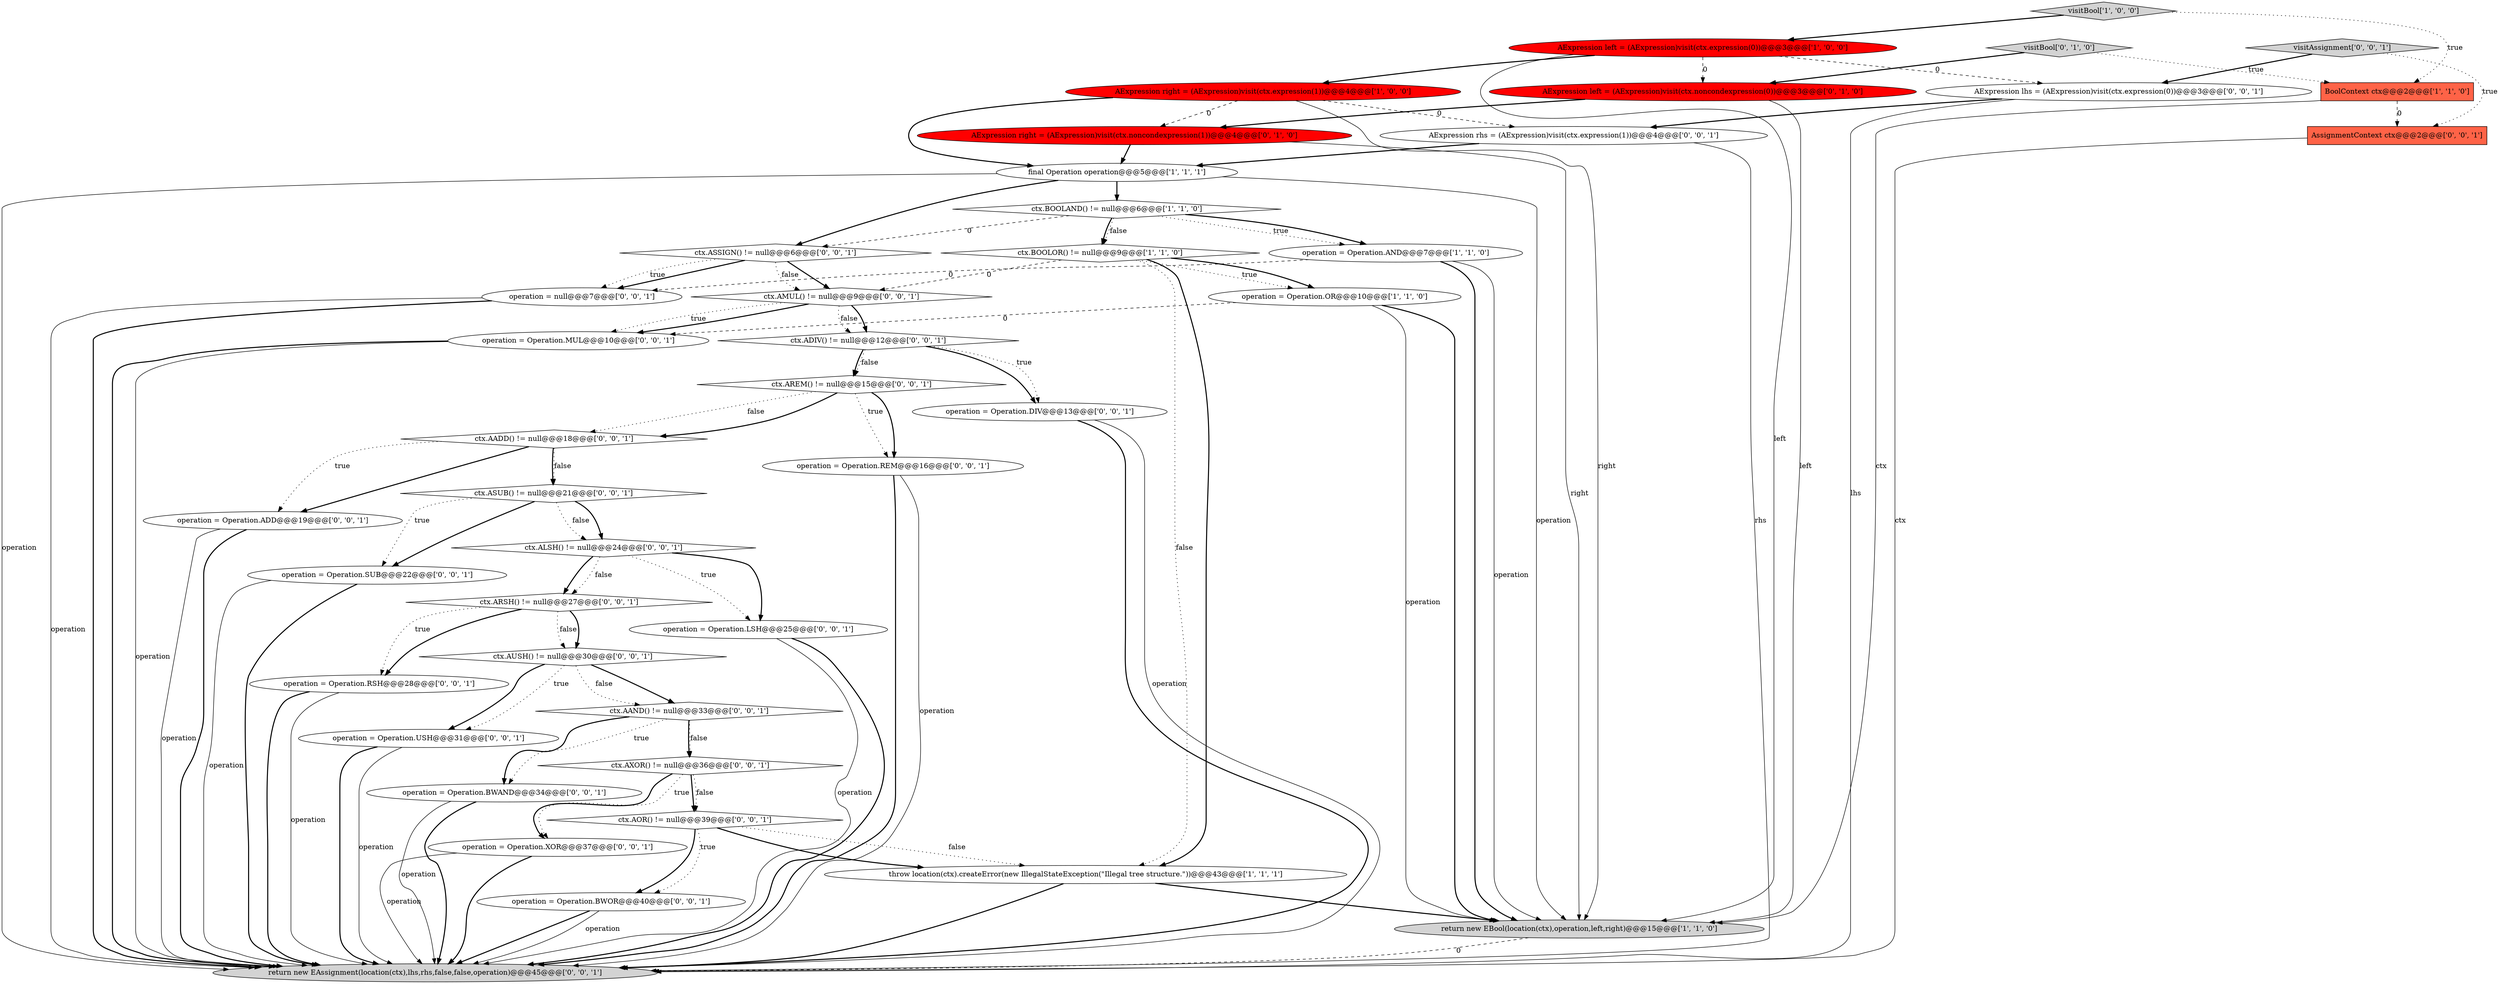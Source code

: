 digraph {
9 [style = filled, label = "operation = Operation.OR@@@10@@@['1', '1', '0']", fillcolor = white, shape = ellipse image = "AAA0AAABBB1BBB"];
36 [style = filled, label = "operation = Operation.RSH@@@28@@@['0', '0', '1']", fillcolor = white, shape = ellipse image = "AAA0AAABBB3BBB"];
3 [style = filled, label = "ctx.BOOLOR() != null@@@9@@@['1', '1', '0']", fillcolor = white, shape = diamond image = "AAA0AAABBB1BBB"];
25 [style = filled, label = "operation = Operation.USH@@@31@@@['0', '0', '1']", fillcolor = white, shape = ellipse image = "AAA0AAABBB3BBB"];
31 [style = filled, label = "operation = Operation.DIV@@@13@@@['0', '0', '1']", fillcolor = white, shape = ellipse image = "AAA0AAABBB3BBB"];
4 [style = filled, label = "return new EBool(location(ctx),operation,left,right)@@@15@@@['1', '1', '0']", fillcolor = lightgray, shape = ellipse image = "AAA0AAABBB1BBB"];
20 [style = filled, label = "operation = Operation.LSH@@@25@@@['0', '0', '1']", fillcolor = white, shape = ellipse image = "AAA0AAABBB3BBB"];
32 [style = filled, label = "AExpression rhs = (AExpression)visit(ctx.expression(1))@@@4@@@['0', '0', '1']", fillcolor = white, shape = ellipse image = "AAA0AAABBB3BBB"];
16 [style = filled, label = "visitAssignment['0', '0', '1']", fillcolor = lightgray, shape = diamond image = "AAA0AAABBB3BBB"];
19 [style = filled, label = "operation = Operation.BWOR@@@40@@@['0', '0', '1']", fillcolor = white, shape = ellipse image = "AAA0AAABBB3BBB"];
0 [style = filled, label = "BoolContext ctx@@@2@@@['1', '1', '0']", fillcolor = tomato, shape = box image = "AAA0AAABBB1BBB"];
42 [style = filled, label = "ctx.ADIV() != null@@@12@@@['0', '0', '1']", fillcolor = white, shape = diamond image = "AAA0AAABBB3BBB"];
21 [style = filled, label = "ctx.AAND() != null@@@33@@@['0', '0', '1']", fillcolor = white, shape = diamond image = "AAA0AAABBB3BBB"];
37 [style = filled, label = "ctx.AXOR() != null@@@36@@@['0', '0', '1']", fillcolor = white, shape = diamond image = "AAA0AAABBB3BBB"];
30 [style = filled, label = "operation = Operation.SUB@@@22@@@['0', '0', '1']", fillcolor = white, shape = ellipse image = "AAA0AAABBB3BBB"];
6 [style = filled, label = "ctx.BOOLAND() != null@@@6@@@['1', '1', '0']", fillcolor = white, shape = diamond image = "AAA0AAABBB1BBB"];
13 [style = filled, label = "AExpression left = (AExpression)visit(ctx.noncondexpression(0))@@@3@@@['0', '1', '0']", fillcolor = red, shape = ellipse image = "AAA1AAABBB2BBB"];
17 [style = filled, label = "operation = Operation.BWAND@@@34@@@['0', '0', '1']", fillcolor = white, shape = ellipse image = "AAA0AAABBB3BBB"];
8 [style = filled, label = "AExpression left = (AExpression)visit(ctx.expression(0))@@@3@@@['1', '0', '0']", fillcolor = red, shape = ellipse image = "AAA1AAABBB1BBB"];
24 [style = filled, label = "ctx.AADD() != null@@@18@@@['0', '0', '1']", fillcolor = white, shape = diamond image = "AAA0AAABBB3BBB"];
29 [style = filled, label = "operation = Operation.REM@@@16@@@['0', '0', '1']", fillcolor = white, shape = ellipse image = "AAA0AAABBB3BBB"];
39 [style = filled, label = "ctx.ALSH() != null@@@24@@@['0', '0', '1']", fillcolor = white, shape = diamond image = "AAA0AAABBB3BBB"];
33 [style = filled, label = "operation = Operation.MUL@@@10@@@['0', '0', '1']", fillcolor = white, shape = ellipse image = "AAA0AAABBB3BBB"];
15 [style = filled, label = "ctx.AOR() != null@@@39@@@['0', '0', '1']", fillcolor = white, shape = diamond image = "AAA0AAABBB3BBB"];
22 [style = filled, label = "ctx.AREM() != null@@@15@@@['0', '0', '1']", fillcolor = white, shape = diamond image = "AAA0AAABBB3BBB"];
10 [style = filled, label = "operation = Operation.AND@@@7@@@['1', '1', '0']", fillcolor = white, shape = ellipse image = "AAA0AAABBB1BBB"];
35 [style = filled, label = "ctx.ASUB() != null@@@21@@@['0', '0', '1']", fillcolor = white, shape = diamond image = "AAA0AAABBB3BBB"];
23 [style = filled, label = "ctx.ARSH() != null@@@27@@@['0', '0', '1']", fillcolor = white, shape = diamond image = "AAA0AAABBB3BBB"];
40 [style = filled, label = "return new EAssignment(location(ctx),lhs,rhs,false,false,operation)@@@45@@@['0', '0', '1']", fillcolor = lightgray, shape = ellipse image = "AAA0AAABBB3BBB"];
14 [style = filled, label = "operation = Operation.ADD@@@19@@@['0', '0', '1']", fillcolor = white, shape = ellipse image = "AAA0AAABBB3BBB"];
27 [style = filled, label = "ctx.AUSH() != null@@@30@@@['0', '0', '1']", fillcolor = white, shape = diamond image = "AAA0AAABBB3BBB"];
12 [style = filled, label = "AExpression right = (AExpression)visit(ctx.noncondexpression(1))@@@4@@@['0', '1', '0']", fillcolor = red, shape = ellipse image = "AAA1AAABBB2BBB"];
18 [style = filled, label = "operation = null@@@7@@@['0', '0', '1']", fillcolor = white, shape = ellipse image = "AAA0AAABBB3BBB"];
5 [style = filled, label = "visitBool['1', '0', '0']", fillcolor = lightgray, shape = diamond image = "AAA0AAABBB1BBB"];
1 [style = filled, label = "final Operation operation@@@5@@@['1', '1', '1']", fillcolor = white, shape = ellipse image = "AAA0AAABBB1BBB"];
38 [style = filled, label = "operation = Operation.XOR@@@37@@@['0', '0', '1']", fillcolor = white, shape = ellipse image = "AAA0AAABBB3BBB"];
26 [style = filled, label = "AssignmentContext ctx@@@2@@@['0', '0', '1']", fillcolor = tomato, shape = box image = "AAA0AAABBB3BBB"];
2 [style = filled, label = "AExpression right = (AExpression)visit(ctx.expression(1))@@@4@@@['1', '0', '0']", fillcolor = red, shape = ellipse image = "AAA1AAABBB1BBB"];
7 [style = filled, label = "throw location(ctx).createError(new IllegalStateException(\"Illegal tree structure.\"))@@@43@@@['1', '1', '1']", fillcolor = white, shape = ellipse image = "AAA0AAABBB1BBB"];
41 [style = filled, label = "AExpression lhs = (AExpression)visit(ctx.expression(0))@@@3@@@['0', '0', '1']", fillcolor = white, shape = ellipse image = "AAA0AAABBB3BBB"];
11 [style = filled, label = "visitBool['0', '1', '0']", fillcolor = lightgray, shape = diamond image = "AAA0AAABBB2BBB"];
28 [style = filled, label = "ctx.AMUL() != null@@@9@@@['0', '0', '1']", fillcolor = white, shape = diamond image = "AAA0AAABBB3BBB"];
34 [style = filled, label = "ctx.ASSIGN() != null@@@6@@@['0', '0', '1']", fillcolor = white, shape = diamond image = "AAA0AAABBB3BBB"];
35->39 [style = dotted, label="false"];
18->40 [style = solid, label="operation"];
6->3 [style = bold, label=""];
30->40 [style = solid, label="operation"];
1->4 [style = solid, label="operation"];
23->27 [style = dotted, label="false"];
2->32 [style = dashed, label="0"];
34->18 [style = bold, label=""];
37->15 [style = bold, label=""];
6->34 [style = dashed, label="0"];
10->4 [style = solid, label="operation"];
24->35 [style = dotted, label="false"];
16->41 [style = bold, label=""];
21->37 [style = dotted, label="false"];
2->12 [style = dashed, label="0"];
37->38 [style = dotted, label="true"];
37->38 [style = bold, label=""];
11->0 [style = dotted, label="true"];
39->23 [style = bold, label=""];
11->13 [style = bold, label=""];
31->40 [style = bold, label=""];
0->4 [style = solid, label="ctx"];
30->40 [style = bold, label=""];
23->36 [style = bold, label=""];
28->42 [style = bold, label=""];
15->7 [style = dotted, label="false"];
27->25 [style = bold, label=""];
10->18 [style = dashed, label="0"];
25->40 [style = bold, label=""];
34->28 [style = dotted, label="false"];
22->29 [style = dotted, label="true"];
41->32 [style = bold, label=""];
27->25 [style = dotted, label="true"];
34->18 [style = dotted, label="true"];
22->24 [style = dotted, label="false"];
3->7 [style = dotted, label="false"];
42->31 [style = bold, label=""];
21->17 [style = dotted, label="true"];
37->15 [style = dotted, label="false"];
32->40 [style = solid, label="rhs"];
20->40 [style = solid, label="operation"];
12->1 [style = bold, label=""];
35->30 [style = dotted, label="true"];
8->13 [style = dashed, label="0"];
26->40 [style = solid, label="ctx"];
21->37 [style = bold, label=""];
13->12 [style = bold, label=""];
3->7 [style = bold, label=""];
13->4 [style = solid, label="left"];
38->40 [style = solid, label="operation"];
29->40 [style = bold, label=""];
42->22 [style = bold, label=""];
39->20 [style = bold, label=""];
39->20 [style = dotted, label="true"];
9->4 [style = solid, label="operation"];
2->4 [style = solid, label="right"];
14->40 [style = solid, label="operation"];
36->40 [style = bold, label=""];
3->28 [style = dashed, label="0"];
6->3 [style = dotted, label="false"];
2->1 [style = bold, label=""];
33->40 [style = solid, label="operation"];
18->40 [style = bold, label=""];
35->39 [style = bold, label=""];
22->29 [style = bold, label=""];
17->40 [style = bold, label=""];
0->26 [style = dashed, label="0"];
5->0 [style = dotted, label="true"];
12->4 [style = solid, label="right"];
7->4 [style = bold, label=""];
3->9 [style = dotted, label="true"];
25->40 [style = solid, label="operation"];
15->19 [style = bold, label=""];
8->41 [style = dashed, label="0"];
3->9 [style = bold, label=""];
34->28 [style = bold, label=""];
6->10 [style = dotted, label="true"];
29->40 [style = solid, label="operation"];
1->34 [style = bold, label=""];
1->6 [style = bold, label=""];
1->40 [style = solid, label="operation"];
8->2 [style = bold, label=""];
8->4 [style = solid, label="left"];
6->10 [style = bold, label=""];
32->1 [style = bold, label=""];
23->36 [style = dotted, label="true"];
19->40 [style = bold, label=""];
38->40 [style = bold, label=""];
35->30 [style = bold, label=""];
27->21 [style = bold, label=""];
7->40 [style = bold, label=""];
28->42 [style = dotted, label="false"];
42->22 [style = dotted, label="false"];
5->8 [style = bold, label=""];
24->14 [style = dotted, label="true"];
15->7 [style = bold, label=""];
23->27 [style = bold, label=""];
24->35 [style = bold, label=""];
28->33 [style = dotted, label="true"];
17->40 [style = solid, label="operation"];
9->4 [style = bold, label=""];
42->31 [style = dotted, label="true"];
39->23 [style = dotted, label="false"];
24->14 [style = bold, label=""];
16->26 [style = dotted, label="true"];
9->33 [style = dashed, label="0"];
20->40 [style = bold, label=""];
33->40 [style = bold, label=""];
28->33 [style = bold, label=""];
36->40 [style = solid, label="operation"];
19->40 [style = solid, label="operation"];
27->21 [style = dotted, label="false"];
15->19 [style = dotted, label="true"];
10->4 [style = bold, label=""];
31->40 [style = solid, label="operation"];
22->24 [style = bold, label=""];
4->40 [style = dashed, label="0"];
21->17 [style = bold, label=""];
14->40 [style = bold, label=""];
41->40 [style = solid, label="lhs"];
}
